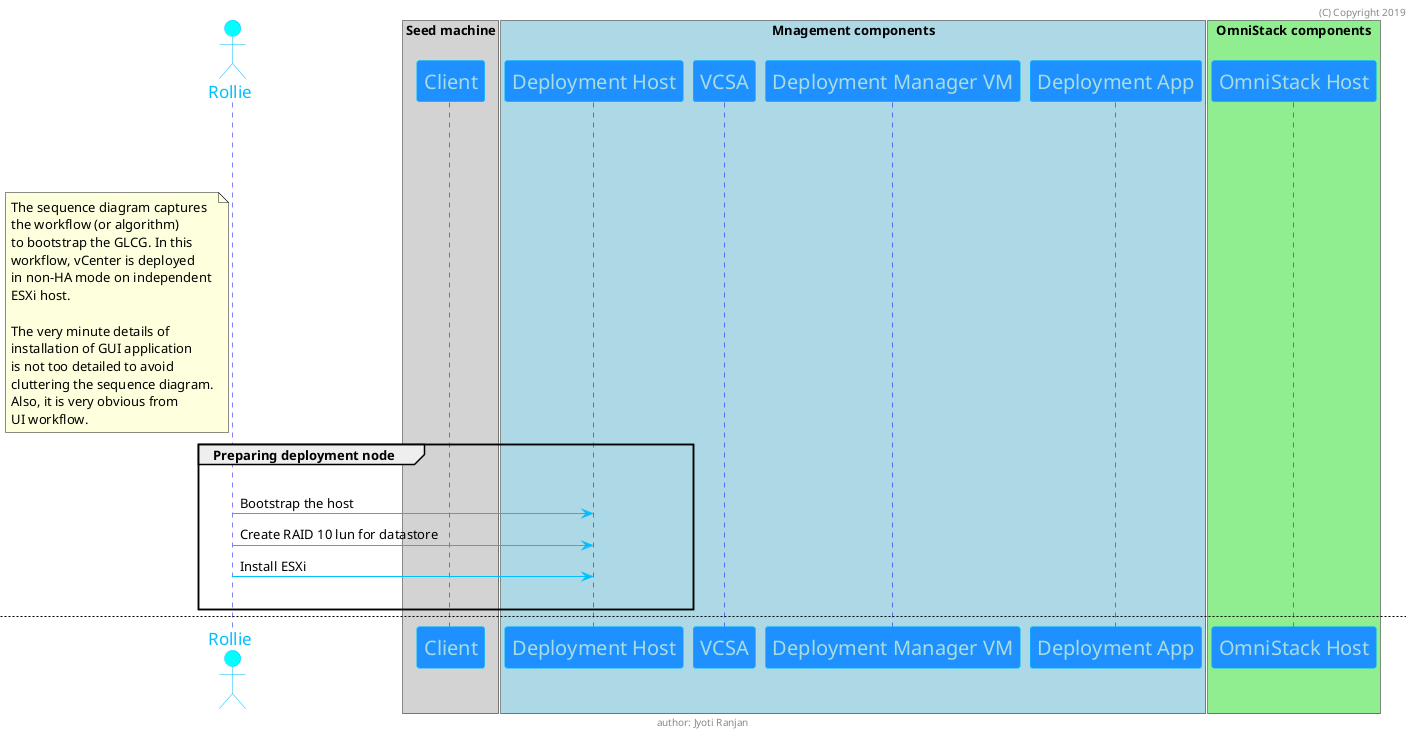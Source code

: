 @startuml


skinparam sequence {
    TitleFontSize 36
    TitleFontName Tahoma
    TitleFontColor DarkBlue


	ArrowColor DeepSkyBlue
	ActorBorderColor DeepSkyBlue
	LifeLineBorderColor blue
	LifeLineBackgroundColor #A9DCDF

	ParticipantBorderColor DeepSkyBlue
	ParticipantBackgroundColor DodgerBlue
	ParticipantFontName Impact
	ParticipantFontSize 20
	ParticipantFontColor #A9DCDF

	ActorBackgroundColor aqua
	ActorFontColor DeepSkyBlue
	ActorFontSize 17
	ActorFontName Aapex
}


header (C) Copyright 2019
footer author: Jyoti Ranjan

    |||
    |||
    |||

actor Rollie
note left of Rollie
    The sequence diagram captures
    the workflow (or algorithm)
    to bootstrap the GLCG. In this
    workflow, vCenter is deployed
    in non-HA mode on independent
    ESXi host.

    The very minute details of
    installation of GUI application
    is not too detailed to avoid
    cluttering the sequence diagram.
    Also, it is very obvious from
    UI workflow.
end note

box "Seed machine" #LightGrey
    participant Client
end box

box "Mnagement components" #LightBlue
    participant "Deployment Host"
    participant VCSA
    participant "Deployment Manager VM"
    participant "Deployment App"
end box

box "OmniStack components" #LightGreen
    participant "OmniStack Host"
end box

group Preparing deployment node
        |||
    Rollie -> "Deployment Host": Bootstrap the host
    Rollie -> "Deployment Host": Create RAID 10 lun for datastore
    Rollie -> "Deployment Host": Install ESXi
        |||
end group

newpage

group Deploying management software(s)
        |||
    Rollie -> Client: Download VCSA OVA
    Rollie -> Client: Run it
    Rollie -> Client: Follow deployment steps
    Rollie -> Rollie: Note down VCSA url
        |||
    Rollie -> Client: Login to browser
    Rollie -> "Deployment Manager VM": Create VM (windows 2012)
    Rollie -> "Deployment Manager VM": Login (if you haven't)
    Rollie -> "Deployment Manager VM": Install Arbiter
        |||
    Rollie -> "Deployment Manager VM": Login (if you haven't)
    Rollie -> "Deployment Manager VM": Download bits for deployment apps
    Rollie -> "Deployment Manager VM": Run installation steps
    Rollie -> "Deployment App": Ensure that app is installed correctly
        |||
    Rollie -> "Deployment Manager VM": Login (if you haven't)
    Rollie -> "Deployment Manager VM": Download the vSphere web-plugin
    Rollie -> "Deployment Manager VM": Install web-plugin
    Rollie -> "Deployment Manager VM": Restart VMware "vsphere-ui" service
        |||
    Rollie -> Rollie: Verify deployment environment
        |||
end

newpage

group Creating OmniStack cluster
        |||
    loop for every GLCG host
        Rollie -> "OmniStack Host": Power on
        Rollie -> "OmniStack Host": Assign static IP address
        Rollie -> Rollie: Note down IP
    end
        |||
    Rollie -> "Deployment Manager VM": Login (if you haven't)
    Rollie -> "Deployment Manager VM": Open Deployment App
    activate "Deployment App"
        Rollie -> "Deployment App": Create SimpliVity federation
        Rollie -> "Deployment App": Feed Arbiter IP
        Rollie -> "Deployment App": Scan OmniStack hosts
        Rollie -> "Deployment App": Configure federation
        Rollie -> "Deployment App": Configure network
        Rollie -> "Deployment App": Configure NTP
        Rollie -> "Deployment App": Run tests
    deactivate "Deployment App"
        |||
end group

newpage

group Preparing OmniStack cluster for consumption
        |||
   Rollie -> "Deployment Manager VM": Login (if you haven't)
   Rollie -> "Deployment Manager VM": Open vCenter
   Rollie -> "Deployment Manager VM": Create datastore
   Rollie -> "Deployment Manager VM": Create backup policy (if desired)
        |||
end group

@enduml